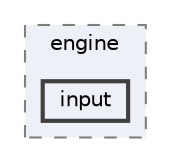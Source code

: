 digraph "C:/Dev/Techstorm-v5/src/engine/input"
{
 // LATEX_PDF_SIZE
  bgcolor="transparent";
  edge [fontname=Helvetica,fontsize=10,labelfontname=Helvetica,labelfontsize=10];
  node [fontname=Helvetica,fontsize=10,shape=box,height=0.2,width=0.4];
  compound=true
  subgraph clusterdir_2052808828190f934b76e979ee65af8a {
    graph [ bgcolor="#edf0f7", pencolor="grey50", label="engine", fontname=Helvetica,fontsize=10 style="filled,dashed", URL="dir_2052808828190f934b76e979ee65af8a.html",tooltip=""]
  dir_551ad5bdf126dfe6830e1af9f390776b [label="input", fillcolor="#edf0f7", color="grey25", style="filled,bold", URL="dir_551ad5bdf126dfe6830e1af9f390776b.html",tooltip=""];
  }
}
